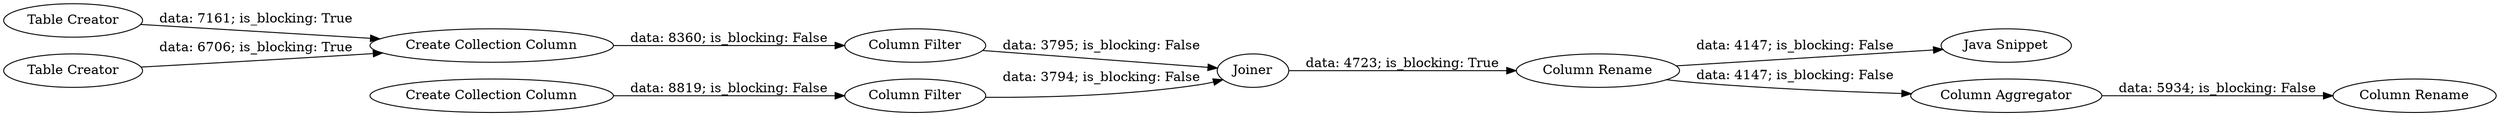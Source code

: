 digraph {
	"-6039684337720002582_106" [label="Table Creator"]
	"-6039684337720002582_135" [label="Java Snippet"]
	"-4896047951184102706_110" [label="Column Filter"]
	"-4896047951184102706_109" [label="Create Collection Column"]
	"-4896047951184102706_108" [label="Create Collection Column"]
	"-6039684337720002582_113" [label="Column Rename"]
	"-6039684337720002582_129" [label="Column Aggregator"]
	"-6039684337720002582_107" [label="Table Creator"]
	"-6039684337720002582_132" [label="Column Rename"]
	"-4896047951184102706_112" [label=Joiner]
	"-4896047951184102706_111" [label="Column Filter"]
	"-4896047951184102706_111" -> "-4896047951184102706_112" [label="data: 3795; is_blocking: False"]
	"-6039684337720002582_129" -> "-6039684337720002582_132" [label="data: 5934; is_blocking: False"]
	"-6039684337720002582_113" -> "-6039684337720002582_135" [label="data: 4147; is_blocking: False"]
	"-6039684337720002582_113" -> "-6039684337720002582_129" [label="data: 4147; is_blocking: False"]
	"-4896047951184102706_112" -> "-6039684337720002582_113" [label="data: 4723; is_blocking: True"]
	"-4896047951184102706_109" -> "-4896047951184102706_111" [label="data: 8360; is_blocking: False"]
	"-6039684337720002582_106" -> "-4896047951184102706_109" [label="data: 7161; is_blocking: True"]
	"-4896047951184102706_110" -> "-4896047951184102706_112" [label="data: 3794; is_blocking: False"]
	"-6039684337720002582_107" -> "-4896047951184102706_109" [label="data: 6706; is_blocking: True"]
	"-4896047951184102706_108" -> "-4896047951184102706_110" [label="data: 8819; is_blocking: False"]
	rankdir=LR
}
